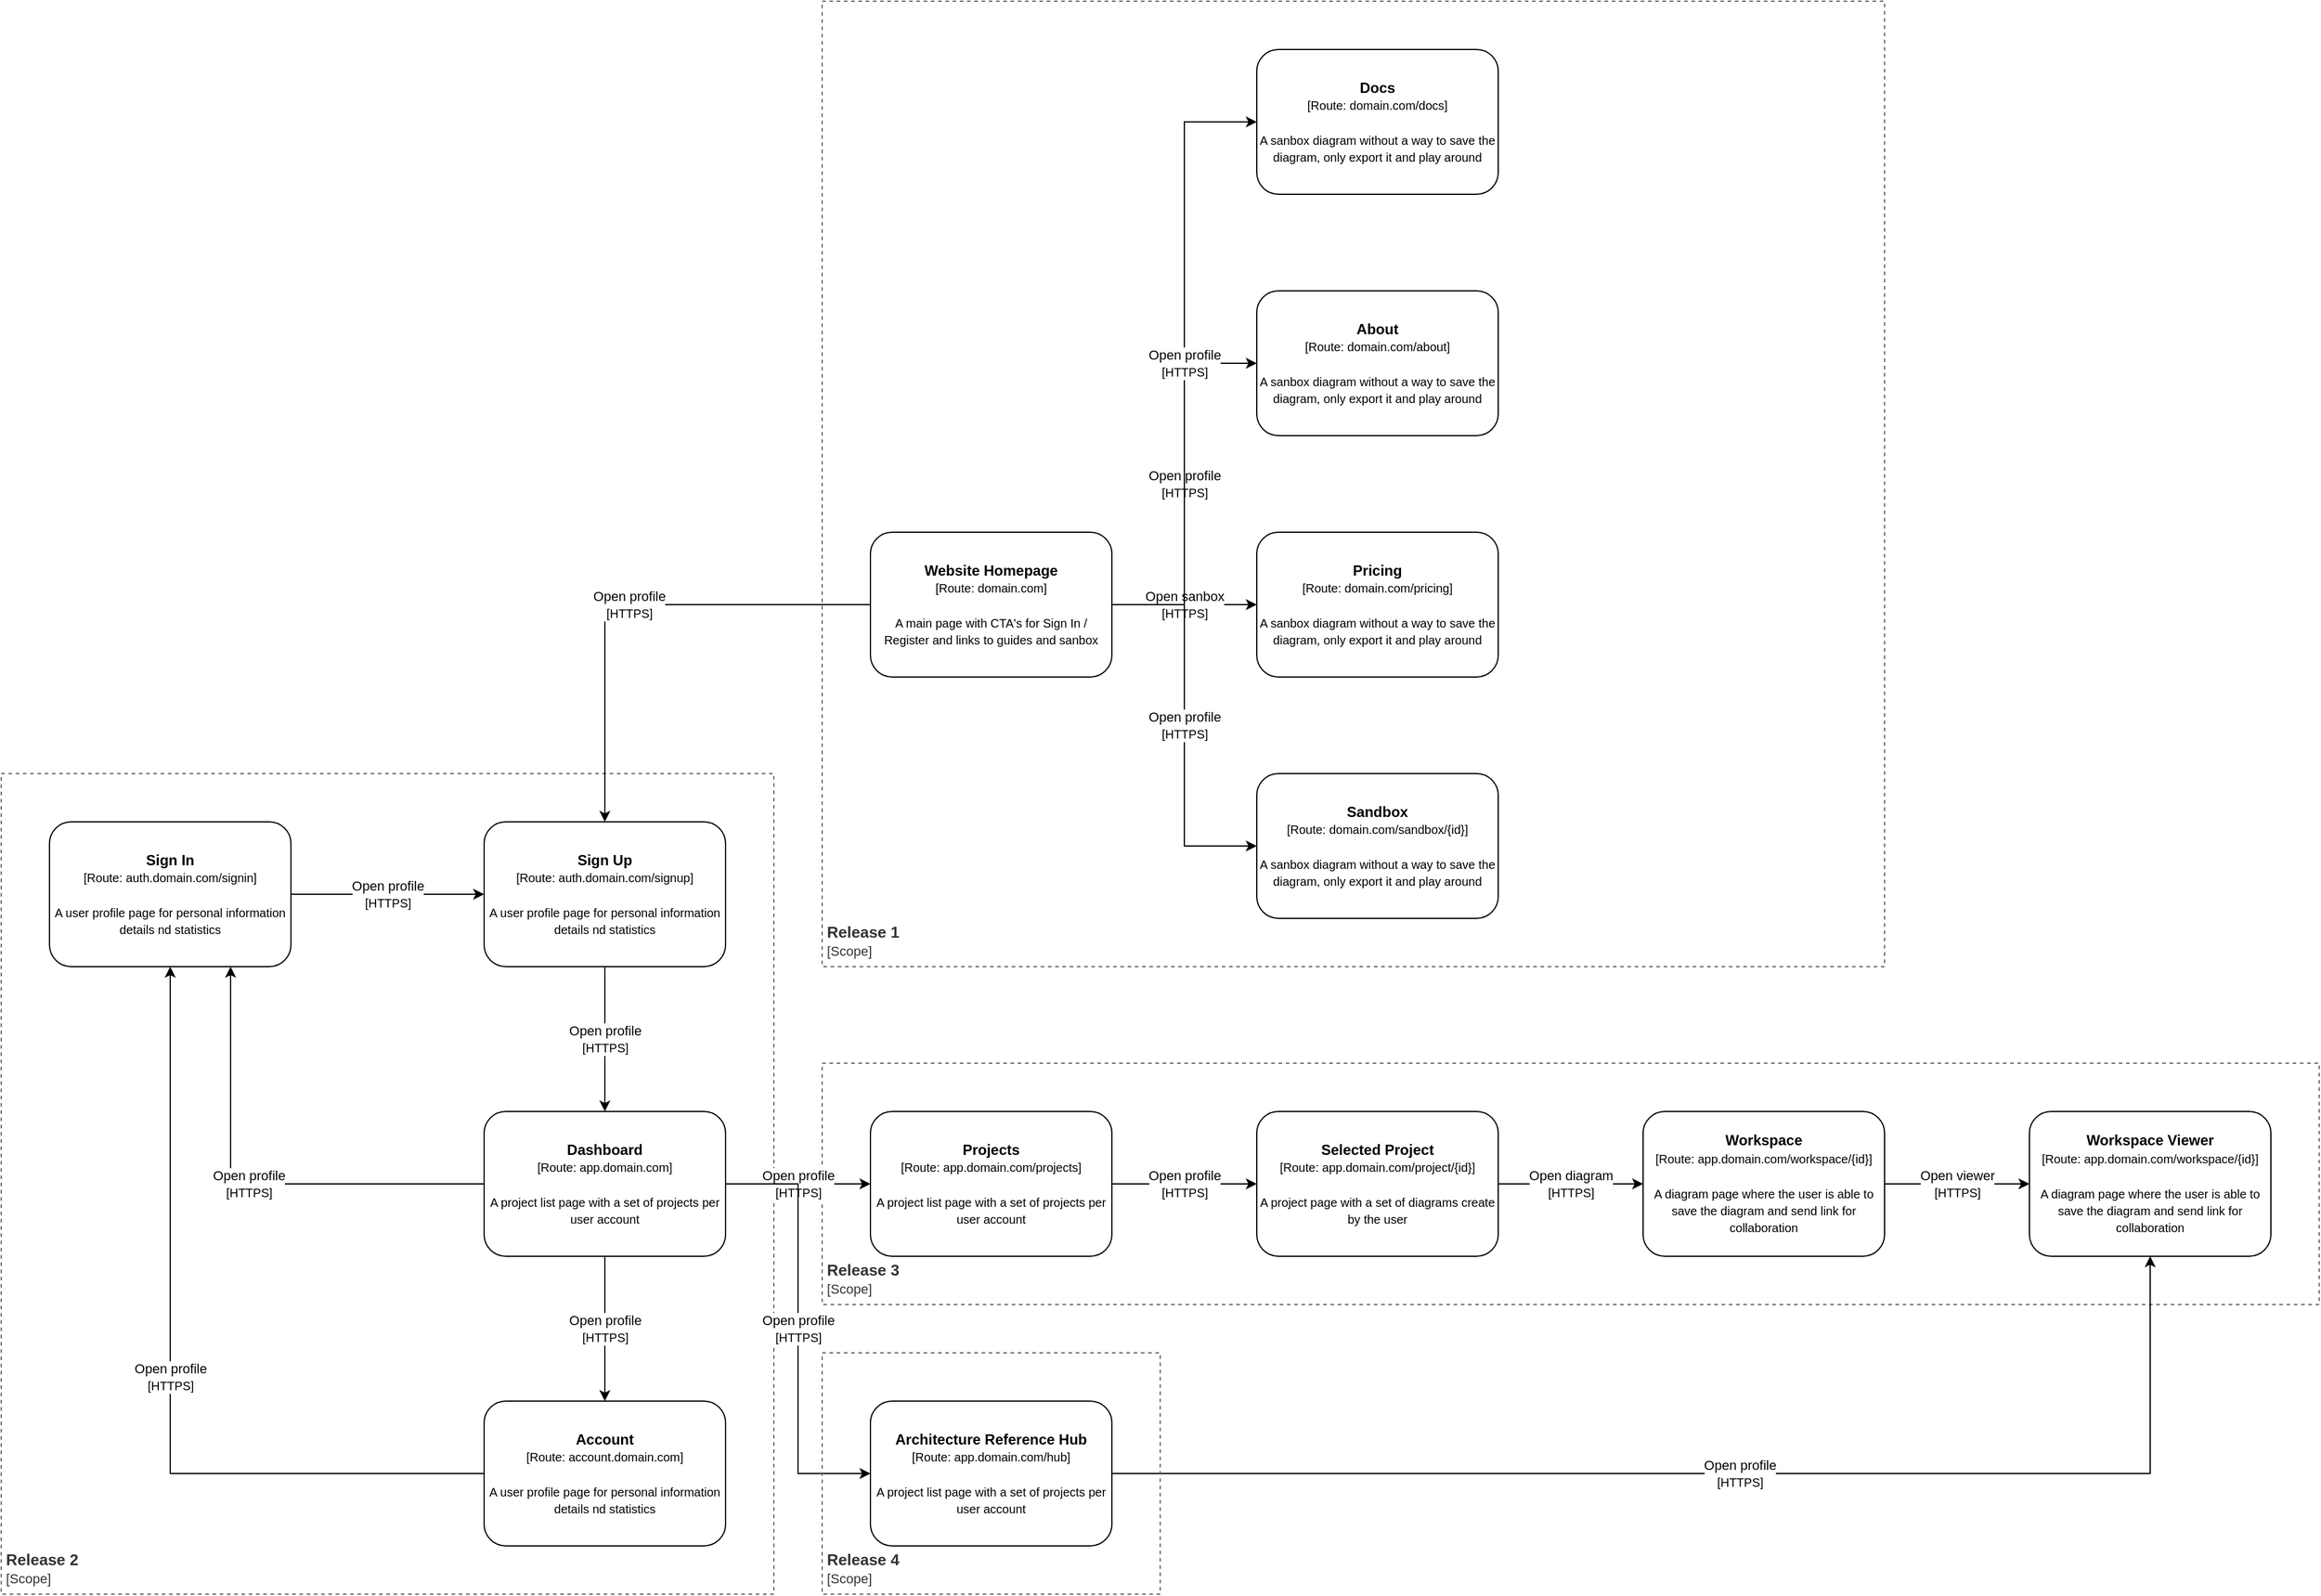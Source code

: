 <mxfile compressed="false" version="22.0.3" type="device" pages="3">
  <diagram id="6RAhigDAn0kupcP6AIIJ" name="sitemap">
    <mxGraphModel dx="2635" dy="1367" grid="1" gridSize="10" guides="1" tooltips="1" connect="1" arrows="1" fold="1" page="0" pageScale="1" pageWidth="850" pageHeight="1100" math="0" shadow="0">
      <root>
        <mxCell id="0" />
        <mxCell id="1" parent="0" />
        <mxCell id="mQDdmRGSbBpISK8NYDqX-1" value="&lt;b&gt;&lt;font style=&quot;font-size: 13px&quot;&gt;Release 2&lt;/font&gt;&lt;/b&gt;&lt;br style=&quot;font-size: 12px&quot;&gt;&lt;font style=&quot;font-size: 11px&quot;&gt;[Scope]&lt;/font&gt;" style="rounded=0;whiteSpace=wrap;html=1;dashed=1;verticalAlign=bottom;align=left;fontSize=12;fontColor=#333333;spacingBottom=4;spacingLeft=2;fillColor=none;strokeColor=#666666;" parent="1" vertex="1">
          <mxGeometry x="-1000" y="560" width="640" height="680" as="geometry" />
        </mxCell>
        <mxCell id="TL-VcJ01x00mZeEzHa4U-14" value="&lt;b&gt;&lt;font style=&quot;font-size: 13px&quot;&gt;Release 1&lt;/font&gt;&lt;/b&gt;&lt;br style=&quot;font-size: 12px&quot;&gt;&lt;font style=&quot;font-size: 11px&quot;&gt;[Scope]&lt;/font&gt;" style="rounded=0;whiteSpace=wrap;html=1;dashed=1;verticalAlign=bottom;align=left;fontSize=12;fontColor=#333333;spacingBottom=4;spacingLeft=2;fillColor=none;strokeColor=#666666;" parent="1" vertex="1">
          <mxGeometry x="-320" y="-80" width="880" height="800" as="geometry" />
        </mxCell>
        <mxCell id="TL-VcJ01x00mZeEzHa4U-22" value="&lt;b&gt;&lt;font style=&quot;font-size: 13px&quot;&gt;Release 3&lt;/font&gt;&lt;/b&gt;&lt;br style=&quot;font-size: 12px&quot;&gt;&lt;font style=&quot;font-size: 11px&quot;&gt;[Scope]&lt;/font&gt;" style="rounded=0;whiteSpace=wrap;html=1;dashed=1;verticalAlign=bottom;align=left;fontSize=12;fontColor=#333333;spacingBottom=4;spacingLeft=2;fillColor=none;strokeColor=#666666;" parent="1" vertex="1">
          <mxGeometry x="-320" y="800" width="1240" height="200" as="geometry" />
        </mxCell>
        <mxCell id="TL-VcJ01x00mZeEzHa4U-1" value="&lt;b&gt;Website Homepage&lt;/b&gt;&lt;br&gt;&lt;font style=&quot;font-size: 10px&quot;&gt;[Route: domain.com]&lt;br&gt;&lt;br&gt;A main page with CTA&#39;s for Sign In / Register and links to guides and sanbox&lt;/font&gt;" style="rounded=1;whiteSpace=wrap;html=1;align=center;strokeColor=default;fillColor=default;comic=0;resizable=0;" parent="1" vertex="1">
          <mxGeometry x="-280" y="360" width="200" height="120" as="geometry" />
        </mxCell>
        <mxCell id="TL-VcJ01x00mZeEzHa4U-3" value="&lt;b&gt;Pricing&lt;/b&gt;&lt;br&gt;&lt;font style=&quot;font-size: 10px&quot;&gt;[Route: domain.com/pricing]&lt;br&gt;&lt;br&gt;A sanbox diagram without a way to save the diagram, only export it and play around&lt;/font&gt;" style="rounded=1;whiteSpace=wrap;html=1;align=center;strokeColor=default;fillColor=default;comic=0;resizable=0;" parent="1" vertex="1">
          <mxGeometry x="40" y="360" width="200" height="120" as="geometry" />
        </mxCell>
        <mxCell id="TL-VcJ01x00mZeEzHa4U-4" value="Open sanbox&lt;br&gt;&lt;font style=&quot;font-size: 10px&quot;&gt;[HTTPS]&lt;/font&gt;" style="endArrow=classic;html=1;edgeStyle=orthogonalEdgeStyle;rounded=0;flowAnimation=0;" parent="1" source="TL-VcJ01x00mZeEzHa4U-1" target="TL-VcJ01x00mZeEzHa4U-3" edge="1">
          <mxGeometry width="50" height="50" relative="1" as="geometry">
            <mxPoint x="-70" y="710" as="sourcePoint" />
            <mxPoint x="10" y="630" as="targetPoint" />
          </mxGeometry>
        </mxCell>
        <mxCell id="TL-VcJ01x00mZeEzHa4U-5" value="&lt;b&gt;Workspace&lt;/b&gt;&lt;br&gt;&lt;font style=&quot;font-size: 10px&quot;&gt;[Route: app.domain.com/workspace/{id}]&lt;br&gt;&lt;br&gt;A diagram page where the user is able to save the diagram and send link for collaboration&lt;/font&gt;" style="rounded=1;whiteSpace=wrap;html=1;align=center;strokeColor=default;fillColor=default;comic=0;resizable=0;" parent="1" vertex="1">
          <mxGeometry x="360" y="840" width="200" height="120" as="geometry" />
        </mxCell>
        <mxCell id="TL-VcJ01x00mZeEzHa4U-7" value="&lt;b&gt;Sign Up&lt;/b&gt;&lt;br&gt;&lt;font style=&quot;font-size: 10px&quot;&gt;[Route: auth.domain.com/signup]&lt;br&gt;&lt;br&gt;A user profile page for personal information details nd statistics&lt;/font&gt;" style="rounded=1;whiteSpace=wrap;html=1;align=center;strokeColor=default;fillColor=default;comic=0;resizable=0;" parent="1" vertex="1">
          <mxGeometry x="-600" y="600" width="200" height="120" as="geometry" />
        </mxCell>
        <mxCell id="TL-VcJ01x00mZeEzHa4U-12" value="&lt;b&gt;Selected Project&lt;/b&gt;&lt;br&gt;&lt;font style=&quot;font-size: 10px&quot;&gt;[Route: app.domain.com/project/{id}]&lt;br&gt;&lt;br&gt;A project page with a set of diagrams create by the user&lt;/font&gt;" style="rounded=1;whiteSpace=wrap;html=1;align=center;strokeColor=default;fillColor=default;comic=0;resizable=0;" parent="1" vertex="1">
          <mxGeometry x="40" y="840" width="200" height="120" as="geometry" />
        </mxCell>
        <mxCell id="TL-VcJ01x00mZeEzHa4U-13" value="&lt;b&gt;Projects&lt;/b&gt;&lt;br&gt;&lt;font style=&quot;font-size: 10px&quot;&gt;[Route: app.domain.com/projects]&lt;br&gt;&lt;br&gt;A project list page with a set of projects per user account&lt;/font&gt;" style="rounded=1;whiteSpace=wrap;html=1;align=center;strokeColor=default;fillColor=default;comic=0;resizable=0;" parent="1" vertex="1">
          <mxGeometry x="-280" y="840" width="200" height="120" as="geometry" />
        </mxCell>
        <mxCell id="TL-VcJ01x00mZeEzHa4U-15" value="Open profile&lt;br&gt;&lt;font style=&quot;font-size: 10px&quot;&gt;[HTTPS]&lt;/font&gt;" style="endArrow=classic;html=1;edgeStyle=orthogonalEdgeStyle;rounded=0;flowAnimation=0;" parent="1" source="TL-VcJ01x00mZeEzHa4U-1" target="TL-VcJ01x00mZeEzHa4U-7" edge="1">
          <mxGeometry width="50" height="50" relative="1" as="geometry">
            <mxPoint x="430" y="310" as="sourcePoint" />
            <mxPoint x="435" y="430" as="targetPoint" />
          </mxGeometry>
        </mxCell>
        <mxCell id="TL-VcJ01x00mZeEzHa4U-16" value="Open diagram&lt;br&gt;&lt;font style=&quot;font-size: 10px&quot;&gt;[HTTPS]&lt;/font&gt;" style="endArrow=classic;html=1;edgeStyle=orthogonalEdgeStyle;rounded=0;flowAnimation=0;" parent="1" source="TL-VcJ01x00mZeEzHa4U-12" target="TL-VcJ01x00mZeEzHa4U-5" edge="1">
          <mxGeometry width="50" height="50" relative="1" as="geometry">
            <mxPoint x="530" y="100" as="sourcePoint" />
            <mxPoint x="690" y="100" as="targetPoint" />
          </mxGeometry>
        </mxCell>
        <mxCell id="TL-VcJ01x00mZeEzHa4U-18" value="Open profile&lt;br&gt;&lt;font style=&quot;font-size: 10px&quot;&gt;[HTTPS]&lt;/font&gt;" style="endArrow=classic;html=1;edgeStyle=orthogonalEdgeStyle;rounded=0;flowAnimation=0;" parent="1" source="TL-VcJ01x00mZeEzHa4U-7" target="7uxNCrYDZUdD2VjblNM6-6" edge="1">
          <mxGeometry width="50" height="50" relative="1" as="geometry">
            <mxPoint x="450" y="310" as="sourcePoint" />
            <mxPoint x="450" y="450" as="targetPoint" />
          </mxGeometry>
        </mxCell>
        <mxCell id="TL-VcJ01x00mZeEzHa4U-19" value="Open profile&lt;br&gt;&lt;font style=&quot;font-size: 10px&quot;&gt;[HTTPS]&lt;/font&gt;" style="endArrow=classic;html=1;edgeStyle=orthogonalEdgeStyle;rounded=0;flowAnimation=0;entryX=0;entryY=0.5;entryDx=0;entryDy=0;" parent="1" source="TL-VcJ01x00mZeEzHa4U-1" target="7uxNCrYDZUdD2VjblNM6-17" edge="1">
          <mxGeometry width="50" height="50" relative="1" as="geometry">
            <mxPoint x="450" y="510" as="sourcePoint" />
            <mxPoint x="120" y="180" as="targetPoint" />
          </mxGeometry>
        </mxCell>
        <mxCell id="TL-VcJ01x00mZeEzHa4U-20" value="Open profile&lt;br&gt;&lt;font style=&quot;font-size: 10px&quot;&gt;[HTTPS]&lt;/font&gt;" style="endArrow=classic;html=1;edgeStyle=orthogonalEdgeStyle;rounded=0;flowAnimation=0;" parent="1" source="TL-VcJ01x00mZeEzHa4U-13" target="TL-VcJ01x00mZeEzHa4U-12" edge="1">
          <mxGeometry width="50" height="50" relative="1" as="geometry">
            <mxPoint x="290" y="350" as="sourcePoint" />
            <mxPoint x="130" y="450" as="targetPoint" />
          </mxGeometry>
        </mxCell>
        <mxCell id="7uxNCrYDZUdD2VjblNM6-4" value="&lt;b&gt;Workspace Viewer&lt;/b&gt;&lt;br&gt;&lt;font style=&quot;font-size: 10px&quot;&gt;[Route: app.domain.com/workspace/{id}]&lt;br&gt;&lt;br&gt;A diagram page where the user is able to save the diagram and send link for collaboration&lt;/font&gt;" style="rounded=1;whiteSpace=wrap;html=1;align=center;strokeColor=default;fillColor=default;comic=0;resizable=0;" parent="1" vertex="1">
          <mxGeometry x="680" y="840" width="200" height="120" as="geometry" />
        </mxCell>
        <mxCell id="7uxNCrYDZUdD2VjblNM6-5" value="Open viewer&lt;br&gt;&lt;font style=&quot;font-size: 10px&quot;&gt;[HTTPS]&lt;/font&gt;" style="endArrow=classic;html=1;edgeStyle=orthogonalEdgeStyle;rounded=0;flowAnimation=0;" parent="1" source="TL-VcJ01x00mZeEzHa4U-5" target="7uxNCrYDZUdD2VjblNM6-4" edge="1">
          <mxGeometry width="50" height="50" relative="1" as="geometry">
            <mxPoint x="250.0" y="710.048" as="sourcePoint" />
            <mxPoint x="470.0" y="850" as="targetPoint" />
          </mxGeometry>
        </mxCell>
        <mxCell id="7uxNCrYDZUdD2VjblNM6-6" value="&lt;b&gt;Dashboard&lt;/b&gt;&lt;br&gt;&lt;font style=&quot;font-size: 10px&quot;&gt;[Route: app.domain.com]&lt;br&gt;&lt;br&gt;A project list page with a set of projects per user account&lt;/font&gt;" style="rounded=1;whiteSpace=wrap;html=1;align=center;strokeColor=default;fillColor=default;comic=0;resizable=0;" parent="1" vertex="1">
          <mxGeometry x="-600" y="840" width="200" height="120" as="geometry" />
        </mxCell>
        <mxCell id="7uxNCrYDZUdD2VjblNM6-7" value="Open profile&lt;br&gt;&lt;font style=&quot;font-size: 10px&quot;&gt;[HTTPS]&lt;/font&gt;" style="endArrow=classic;html=1;edgeStyle=orthogonalEdgeStyle;rounded=0;flowAnimation=0;" parent="1" source="7uxNCrYDZUdD2VjblNM6-6" target="TL-VcJ01x00mZeEzHa4U-13" edge="1">
          <mxGeometry width="50" height="50" relative="1" as="geometry">
            <mxPoint x="-70" y="910" as="sourcePoint" />
            <mxPoint x="50" y="910" as="targetPoint" />
          </mxGeometry>
        </mxCell>
        <mxCell id="7uxNCrYDZUdD2VjblNM6-8" value="&lt;b&gt;Sign In&lt;/b&gt;&lt;br&gt;&lt;font style=&quot;font-size: 10px&quot;&gt;[Route: auth.domain.com/signin]&lt;br&gt;&lt;br&gt;A user profile page for personal information details nd statistics&lt;/font&gt;" style="rounded=1;whiteSpace=wrap;html=1;align=center;strokeColor=default;fillColor=default;comic=0;resizable=0;" parent="1" vertex="1">
          <mxGeometry x="-960" y="600" width="200" height="120" as="geometry" />
        </mxCell>
        <mxCell id="7uxNCrYDZUdD2VjblNM6-9" value="Open profile&lt;br&gt;&lt;font style=&quot;font-size: 10px&quot;&gt;[HTTPS]&lt;/font&gt;" style="endArrow=classic;html=1;edgeStyle=orthogonalEdgeStyle;rounded=0;flowAnimation=0;" parent="1" source="7uxNCrYDZUdD2VjblNM6-8" target="TL-VcJ01x00mZeEzHa4U-7" edge="1">
          <mxGeometry width="50" height="50" relative="1" as="geometry">
            <mxPoint x="-490" y="730" as="sourcePoint" />
            <mxPoint x="-490" y="850" as="targetPoint" />
          </mxGeometry>
        </mxCell>
        <mxCell id="7uxNCrYDZUdD2VjblNM6-10" value="&lt;b&gt;Account&lt;/b&gt;&lt;br&gt;&lt;font style=&quot;font-size: 10px&quot;&gt;[Route: account.domain.com]&lt;br&gt;&lt;br&gt;A user profile page for personal information details nd statistics&lt;/font&gt;" style="rounded=1;whiteSpace=wrap;html=1;align=center;strokeColor=default;fillColor=default;comic=0;resizable=0;" parent="1" vertex="1">
          <mxGeometry x="-600" y="1080" width="200" height="120" as="geometry" />
        </mxCell>
        <mxCell id="7uxNCrYDZUdD2VjblNM6-11" value="Open profile&lt;br&gt;&lt;font style=&quot;font-size: 10px&quot;&gt;[HTTPS]&lt;/font&gt;" style="endArrow=classic;html=1;edgeStyle=orthogonalEdgeStyle;rounded=0;flowAnimation=0;" parent="1" source="7uxNCrYDZUdD2VjblNM6-6" target="7uxNCrYDZUdD2VjblNM6-10" edge="1">
          <mxGeometry width="50" height="50" relative="1" as="geometry">
            <mxPoint x="-490" y="730" as="sourcePoint" />
            <mxPoint x="-490" y="850" as="targetPoint" />
          </mxGeometry>
        </mxCell>
        <mxCell id="7uxNCrYDZUdD2VjblNM6-12" value="Open profile&lt;br&gt;&lt;font style=&quot;font-size: 10px&quot;&gt;[HTTPS]&lt;/font&gt;" style="endArrow=classic;html=1;edgeStyle=orthogonalEdgeStyle;rounded=0;flowAnimation=0;" parent="1" source="7uxNCrYDZUdD2VjblNM6-10" target="7uxNCrYDZUdD2VjblNM6-8" edge="1">
          <mxGeometry width="50" height="50" relative="1" as="geometry">
            <mxPoint x="-480" y="740" as="sourcePoint" />
            <mxPoint x="-480" y="860" as="targetPoint" />
          </mxGeometry>
        </mxCell>
        <mxCell id="7uxNCrYDZUdD2VjblNM6-13" value="Open profile&lt;br&gt;&lt;font style=&quot;font-size: 10px&quot;&gt;[HTTPS]&lt;/font&gt;" style="endArrow=classic;html=1;edgeStyle=orthogonalEdgeStyle;rounded=0;flowAnimation=0;entryX=0.75;entryY=1;entryDx=0;entryDy=0;" parent="1" source="7uxNCrYDZUdD2VjblNM6-6" target="7uxNCrYDZUdD2VjblNM6-8" edge="1">
          <mxGeometry width="50" height="50" relative="1" as="geometry">
            <mxPoint x="-470" y="750" as="sourcePoint" />
            <mxPoint x="-470" y="870" as="targetPoint" />
          </mxGeometry>
        </mxCell>
        <mxCell id="7uxNCrYDZUdD2VjblNM6-14" value="&lt;b&gt;Architecture Reference Hub&lt;/b&gt;&lt;br&gt;&lt;font style=&quot;font-size: 10px&quot;&gt;[Route: app.domain.com/hub]&lt;br&gt;&lt;br&gt;A project list page with a set of projects per user account&lt;/font&gt;" style="rounded=1;whiteSpace=wrap;html=1;align=center;strokeColor=default;fillColor=default;comic=0;resizable=0;" parent="1" vertex="1">
          <mxGeometry x="-280" y="1080" width="200" height="120" as="geometry" />
        </mxCell>
        <mxCell id="7uxNCrYDZUdD2VjblNM6-15" value="Open profile&lt;br&gt;&lt;font style=&quot;font-size: 10px&quot;&gt;[HTTPS]&lt;/font&gt;" style="endArrow=classic;html=1;edgeStyle=orthogonalEdgeStyle;rounded=0;flowAnimation=0;entryX=0;entryY=0.5;entryDx=0;entryDy=0;" parent="1" source="7uxNCrYDZUdD2VjblNM6-6" target="7uxNCrYDZUdD2VjblNM6-14" edge="1">
          <mxGeometry width="50" height="50" relative="1" as="geometry">
            <mxPoint x="-390" y="910" as="sourcePoint" />
            <mxPoint x="-270" y="910" as="targetPoint" />
          </mxGeometry>
        </mxCell>
        <mxCell id="7uxNCrYDZUdD2VjblNM6-16" value="Open profile&lt;br&gt;&lt;font style=&quot;font-size: 10px&quot;&gt;[HTTPS]&lt;/font&gt;" style="endArrow=classic;html=1;edgeStyle=orthogonalEdgeStyle;rounded=0;flowAnimation=0;" parent="1" source="7uxNCrYDZUdD2VjblNM6-14" target="7uxNCrYDZUdD2VjblNM6-4" edge="1">
          <mxGeometry width="50" height="50" relative="1" as="geometry">
            <mxPoint x="-390" y="910" as="sourcePoint" />
            <mxPoint x="-270" y="1150" as="targetPoint" />
          </mxGeometry>
        </mxCell>
        <mxCell id="7uxNCrYDZUdD2VjblNM6-17" value="&lt;b&gt;About&lt;/b&gt;&lt;br&gt;&lt;font style=&quot;font-size: 10px&quot;&gt;[Route: domain.com/about]&lt;br&gt;&lt;br&gt;A sanbox diagram without a way to save the diagram, only export it and play around&lt;/font&gt;" style="rounded=1;whiteSpace=wrap;html=1;align=center;strokeColor=default;fillColor=default;comic=0;resizable=0;" parent="1" vertex="1">
          <mxGeometry x="40" y="160" width="200" height="120" as="geometry" />
        </mxCell>
        <mxCell id="7uxNCrYDZUdD2VjblNM6-18" value="&lt;b&gt;Docs&lt;/b&gt;&lt;br&gt;&lt;font style=&quot;font-size: 10px&quot;&gt;[Route: domain.com/docs]&lt;br&gt;&lt;br&gt;A sanbox diagram without a way to save the diagram, only export it and play around&lt;/font&gt;" style="rounded=1;whiteSpace=wrap;html=1;align=center;strokeColor=default;fillColor=default;comic=0;resizable=0;" parent="1" vertex="1">
          <mxGeometry x="40" y="-40" width="200" height="120" as="geometry" />
        </mxCell>
        <mxCell id="7uxNCrYDZUdD2VjblNM6-19" value="&lt;b&gt;Sandbox&lt;/b&gt;&lt;br&gt;&lt;font style=&quot;font-size: 10px&quot;&gt;[Route: domain.com/sandbox/{id}]&lt;br&gt;&lt;br&gt;A sanbox diagram without a way to save the diagram, only export it and play around&lt;/font&gt;" style="rounded=1;whiteSpace=wrap;html=1;align=center;strokeColor=default;fillColor=default;comic=0;resizable=0;" parent="1" vertex="1">
          <mxGeometry x="40" y="560" width="200" height="120" as="geometry" />
        </mxCell>
        <mxCell id="7uxNCrYDZUdD2VjblNM6-20" value="Open profile&lt;br&gt;&lt;font style=&quot;font-size: 10px&quot;&gt;[HTTPS]&lt;/font&gt;" style="endArrow=classic;html=1;edgeStyle=orthogonalEdgeStyle;rounded=0;flowAnimation=0;entryX=0;entryY=0.5;entryDx=0;entryDy=0;" parent="1" source="TL-VcJ01x00mZeEzHa4U-1" target="7uxNCrYDZUdD2VjblNM6-18" edge="1">
          <mxGeometry width="50" height="50" relative="1" as="geometry">
            <mxPoint x="-70" y="430" as="sourcePoint" />
            <mxPoint x="50" y="230" as="targetPoint" />
          </mxGeometry>
        </mxCell>
        <mxCell id="7uxNCrYDZUdD2VjblNM6-21" value="Open profile&lt;br&gt;&lt;font style=&quot;font-size: 10px&quot;&gt;[HTTPS]&lt;/font&gt;" style="endArrow=classic;html=1;edgeStyle=orthogonalEdgeStyle;rounded=0;flowAnimation=0;entryX=0;entryY=0.5;entryDx=0;entryDy=0;" parent="1" source="TL-VcJ01x00mZeEzHa4U-1" target="7uxNCrYDZUdD2VjblNM6-19" edge="1">
          <mxGeometry width="50" height="50" relative="1" as="geometry">
            <mxPoint x="-60" y="440" as="sourcePoint" />
            <mxPoint x="60" y="240" as="targetPoint" />
          </mxGeometry>
        </mxCell>
        <mxCell id="mQDdmRGSbBpISK8NYDqX-2" value="&lt;b&gt;&lt;font style=&quot;font-size: 13px&quot;&gt;Release 4&lt;/font&gt;&lt;/b&gt;&lt;br style=&quot;font-size: 12px&quot;&gt;&lt;font style=&quot;font-size: 11px&quot;&gt;[Scope]&lt;/font&gt;" style="rounded=0;whiteSpace=wrap;html=1;dashed=1;verticalAlign=bottom;align=left;fontSize=12;fontColor=#333333;spacingBottom=4;spacingLeft=2;fillColor=none;strokeColor=#666666;" parent="1" vertex="1">
          <mxGeometry x="-320" y="1040" width="280" height="200" as="geometry" />
        </mxCell>
      </root>
    </mxGraphModel>
  </diagram>
  <diagram id="XmD4faeCfQcM_O9Xm-ri" name="elements hierarchy">
    <mxGraphModel dx="1620" dy="822" grid="1" gridSize="10" guides="1" tooltips="1" connect="1" arrows="1" fold="1" page="0" pageScale="1" pageWidth="850" pageHeight="1100" math="0" shadow="0">
      <root>
        <mxCell id="0" />
        <mxCell id="1" parent="0" />
        <mxCell id="aP2-uBjf9HNHBHyjKAv6-2" value="Model" style="rounded=0;whiteSpace=wrap;html=1;dashed=1;fillColor=none;verticalAlign=top;align=right;" vertex="1" parent="1">
          <mxGeometry x="-80" y="40" width="840" height="140" as="geometry" />
        </mxCell>
        <mxCell id="aP2-uBjf9HNHBHyjKAv6-1" value="Views" style="rounded=0;whiteSpace=wrap;html=1;dashed=1;fillColor=none;verticalAlign=top;align=left;" vertex="1" parent="1">
          <mxGeometry x="-40" width="240" height="440" as="geometry" />
        </mxCell>
        <mxCell id="XlCleeBCFYCbDwRgsCDi-1" value="required" style="edgeStyle=orthogonalEdgeStyle;rounded=0;orthogonalLoop=1;jettySize=auto;html=1;fontSize=10;entryX=0;entryY=0.5;entryDx=0;entryDy=0;" parent="1" source="XlCleeBCFYCbDwRgsCDi-5" target="XlCleeBCFYCbDwRgsCDi-7" edge="1">
          <mxGeometry relative="1" as="geometry" />
        </mxCell>
        <mxCell id="XlCleeBCFYCbDwRgsCDi-2" value="optional" style="edgeStyle=orthogonalEdgeStyle;rounded=0;orthogonalLoop=1;jettySize=auto;html=1;fontSize=10;entryX=0;entryY=0.5;entryDx=0;entryDy=0;" parent="1" source="XlCleeBCFYCbDwRgsCDi-5" target="XlCleeBCFYCbDwRgsCDi-11" edge="1">
          <mxGeometry relative="1" as="geometry" />
        </mxCell>
        <mxCell id="XlCleeBCFYCbDwRgsCDi-4" value="optional" style="edgeStyle=orthogonalEdgeStyle;rounded=0;orthogonalLoop=1;jettySize=auto;html=1;fontSize=10;entryX=0;entryY=0.5;entryDx=0;entryDy=0;" parent="1" source="XlCleeBCFYCbDwRgsCDi-5" target="XlCleeBCFYCbDwRgsCDi-14" edge="1">
          <mxGeometry relative="1" as="geometry" />
        </mxCell>
        <mxCell id="XlCleeBCFYCbDwRgsCDi-5" value="Workspace" style="rounded=1;whiteSpace=wrap;html=1;" parent="1" vertex="1">
          <mxGeometry x="-360" y="80" width="160" height="60" as="geometry" />
        </mxCell>
        <mxCell id="XlCleeBCFYCbDwRgsCDi-6" value="required" style="edgeStyle=orthogonalEdgeStyle;rounded=0;orthogonalLoop=1;jettySize=auto;html=1;fontSize=10;" parent="1" source="XlCleeBCFYCbDwRgsCDi-7" target="XlCleeBCFYCbDwRgsCDi-9" edge="1">
          <mxGeometry relative="1" as="geometry" />
        </mxCell>
        <mxCell id="XlCleeBCFYCbDwRgsCDi-7" value="Software Systems" style="rounded=1;whiteSpace=wrap;html=1;" parent="1" vertex="1">
          <mxGeometry y="80" width="160" height="60" as="geometry" />
        </mxCell>
        <mxCell id="XlCleeBCFYCbDwRgsCDi-8" value="required" style="edgeStyle=orthogonalEdgeStyle;rounded=0;orthogonalLoop=1;jettySize=auto;html=1;fontSize=10;" parent="1" source="XlCleeBCFYCbDwRgsCDi-9" target="XlCleeBCFYCbDwRgsCDi-10" edge="1">
          <mxGeometry relative="1" as="geometry" />
        </mxCell>
        <mxCell id="XlCleeBCFYCbDwRgsCDi-9" value="Containers" style="rounded=1;whiteSpace=wrap;html=1;" parent="1" vertex="1">
          <mxGeometry x="280" y="80" width="160" height="60" as="geometry" />
        </mxCell>
        <mxCell id="XlCleeBCFYCbDwRgsCDi-10" value="Components" style="rounded=1;whiteSpace=wrap;html=1;" parent="1" vertex="1">
          <mxGeometry x="560" y="80" width="160" height="60" as="geometry" />
        </mxCell>
        <mxCell id="XlCleeBCFYCbDwRgsCDi-11" value="Deployment Environments" style="rounded=1;whiteSpace=wrap;html=1;" parent="1" vertex="1">
          <mxGeometry y="200" width="160" height="60" as="geometry" />
        </mxCell>
        <mxCell id="XlCleeBCFYCbDwRgsCDi-14" value="Dynamic" style="rounded=1;whiteSpace=wrap;html=1;" parent="1" vertex="1">
          <mxGeometry y="320" width="160" height="60" as="geometry" />
        </mxCell>
      </root>
    </mxGraphModel>
  </diagram>
  <diagram id="XXgy7W9qj5o7YFIZoLOT" name="data model">
    <mxGraphModel dx="1220" dy="822" grid="1" gridSize="10" guides="1" tooltips="1" connect="1" arrows="1" fold="1" page="1" pageScale="1" pageWidth="850" pageHeight="1100" math="0" shadow="0">
      <root>
        <mxCell id="0" />
        <mxCell id="1" parent="0" />
        <mxCell id="YTfNl7EaYazvT5nN4495-1" value="Comment Thread" style="rounded=1;arcSize=10;whiteSpace=wrap;html=1;align=center;" vertex="1" parent="1">
          <mxGeometry x="440" y="480" width="120" height="40" as="geometry" />
        </mxCell>
        <mxCell id="YTfNl7EaYazvT5nN4495-2" value="Comment" style="rounded=1;arcSize=10;whiteSpace=wrap;html=1;align=center;" vertex="1" parent="1">
          <mxGeometry x="440" y="600" width="120" height="40" as="geometry" />
        </mxCell>
        <mxCell id="YTfNl7EaYazvT5nN4495-3" value="Workspace" style="rounded=1;arcSize=10;whiteSpace=wrap;html=1;align=center;" vertex="1" parent="1">
          <mxGeometry x="280" y="240" width="120" height="40" as="geometry" />
        </mxCell>
        <mxCell id="YTfNl7EaYazvT5nN4495-4" value="Account" style="rounded=1;arcSize=10;whiteSpace=wrap;html=1;align=center;" vertex="1" parent="1">
          <mxGeometry x="280" y="120" width="120" height="40" as="geometry" />
        </mxCell>
        <mxCell id="YTfNl7EaYazvT5nN4495-5" value="workspaces" style="endArrow=none;html=1;rounded=0;" edge="1" parent="1" source="YTfNl7EaYazvT5nN4495-4" target="YTfNl7EaYazvT5nN4495-3">
          <mxGeometry relative="1" as="geometry">
            <mxPoint x="210" y="380" as="sourcePoint" />
            <mxPoint x="370" y="380" as="targetPoint" />
          </mxGeometry>
        </mxCell>
        <mxCell id="YTfNl7EaYazvT5nN4495-6" value="1" style="resizable=0;html=1;whiteSpace=wrap;align=left;verticalAlign=bottom;" connectable="0" vertex="1" parent="YTfNl7EaYazvT5nN4495-5">
          <mxGeometry x="-1" relative="1" as="geometry" />
        </mxCell>
        <mxCell id="YTfNl7EaYazvT5nN4495-7" value="N" style="resizable=0;html=1;whiteSpace=wrap;align=right;verticalAlign=bottom;" connectable="0" vertex="1" parent="YTfNl7EaYazvT5nN4495-5">
          <mxGeometry x="1" relative="1" as="geometry" />
        </mxCell>
        <mxCell id="YTfNl7EaYazvT5nN4495-8" value="comment threads" style="endArrow=none;html=1;rounded=0;" edge="1" parent="1" source="YTfNl7EaYazvT5nN4495-18" target="YTfNl7EaYazvT5nN4495-1">
          <mxGeometry relative="1" as="geometry">
            <mxPoint x="340" y="420" as="sourcePoint" />
            <mxPoint x="500" y="420" as="targetPoint" />
          </mxGeometry>
        </mxCell>
        <mxCell id="YTfNl7EaYazvT5nN4495-9" value="1" style="resizable=0;html=1;whiteSpace=wrap;align=left;verticalAlign=bottom;" connectable="0" vertex="1" parent="YTfNl7EaYazvT5nN4495-8">
          <mxGeometry x="-1" relative="1" as="geometry" />
        </mxCell>
        <mxCell id="YTfNl7EaYazvT5nN4495-10" value="N" style="resizable=0;html=1;whiteSpace=wrap;align=right;verticalAlign=bottom;" connectable="0" vertex="1" parent="YTfNl7EaYazvT5nN4495-8">
          <mxGeometry x="1" relative="1" as="geometry" />
        </mxCell>
        <mxCell id="YTfNl7EaYazvT5nN4495-11" value="comments" style="endArrow=none;html=1;rounded=0;" edge="1" parent="1" source="YTfNl7EaYazvT5nN4495-1" target="YTfNl7EaYazvT5nN4495-2">
          <mxGeometry relative="1" as="geometry">
            <mxPoint x="180" y="540" as="sourcePoint" />
            <mxPoint x="340" y="540" as="targetPoint" />
          </mxGeometry>
        </mxCell>
        <mxCell id="YTfNl7EaYazvT5nN4495-12" value="1" style="resizable=0;html=1;whiteSpace=wrap;align=left;verticalAlign=bottom;" connectable="0" vertex="1" parent="YTfNl7EaYazvT5nN4495-11">
          <mxGeometry x="-1" relative="1" as="geometry" />
        </mxCell>
        <mxCell id="YTfNl7EaYazvT5nN4495-13" value="N" style="resizable=0;html=1;whiteSpace=wrap;align=right;verticalAlign=bottom;" connectable="0" vertex="1" parent="YTfNl7EaYazvT5nN4495-11">
          <mxGeometry x="1" relative="1" as="geometry" />
        </mxCell>
        <mxCell id="YTfNl7EaYazvT5nN4495-14" value="Comment&amp;nbsp; Thread Metadata" style="rounded=1;arcSize=10;whiteSpace=wrap;html=1;align=center;" vertex="1" parent="1">
          <mxGeometry x="280" y="600" width="120" height="40" as="geometry" />
        </mxCell>
        <mxCell id="YTfNl7EaYazvT5nN4495-15" value="metadata" style="endArrow=none;html=1;rounded=0;" edge="1" parent="1" source="YTfNl7EaYazvT5nN4495-1" target="YTfNl7EaYazvT5nN4495-14">
          <mxGeometry relative="1" as="geometry">
            <mxPoint x="370" y="590" as="sourcePoint" />
            <mxPoint x="530" y="590" as="targetPoint" />
          </mxGeometry>
        </mxCell>
        <mxCell id="YTfNl7EaYazvT5nN4495-16" value="1" style="resizable=0;html=1;whiteSpace=wrap;align=left;verticalAlign=bottom;" connectable="0" vertex="1" parent="YTfNl7EaYazvT5nN4495-15">
          <mxGeometry x="-1" relative="1" as="geometry" />
        </mxCell>
        <mxCell id="YTfNl7EaYazvT5nN4495-17" value="1" style="resizable=0;html=1;whiteSpace=wrap;align=right;verticalAlign=bottom;" connectable="0" vertex="1" parent="YTfNl7EaYazvT5nN4495-15">
          <mxGeometry x="1" relative="1" as="geometry" />
        </mxCell>
        <mxCell id="YTfNl7EaYazvT5nN4495-18" value="Workspace View" style="rounded=1;arcSize=10;whiteSpace=wrap;html=1;align=center;" vertex="1" parent="1">
          <mxGeometry x="280" y="360" width="120" height="40" as="geometry" />
        </mxCell>
        <mxCell id="YTfNl7EaYazvT5nN4495-19" value="Workspace View Metadata" style="rounded=1;arcSize=10;whiteSpace=wrap;html=1;align=center;" vertex="1" parent="1">
          <mxGeometry x="280" y="480" width="120" height="40" as="geometry" />
        </mxCell>
        <mxCell id="YTfNl7EaYazvT5nN4495-20" value="Workspace Theme" style="rounded=1;arcSize=10;whiteSpace=wrap;html=1;align=center;" vertex="1" parent="1">
          <mxGeometry x="120" y="360" width="120" height="40" as="geometry" />
        </mxCell>
        <mxCell id="YTfNl7EaYazvT5nN4495-21" value="theme" style="endArrow=none;html=1;rounded=0;" edge="1" parent="1" source="YTfNl7EaYazvT5nN4495-3" target="YTfNl7EaYazvT5nN4495-20">
          <mxGeometry relative="1" as="geometry">
            <mxPoint x="490" y="530" as="sourcePoint" />
            <mxPoint x="650" y="530" as="targetPoint" />
          </mxGeometry>
        </mxCell>
        <mxCell id="YTfNl7EaYazvT5nN4495-22" value="1" style="resizable=0;html=1;whiteSpace=wrap;align=left;verticalAlign=bottom;" connectable="0" vertex="1" parent="YTfNl7EaYazvT5nN4495-21">
          <mxGeometry x="-1" relative="1" as="geometry" />
        </mxCell>
        <mxCell id="YTfNl7EaYazvT5nN4495-23" value="N" style="resizable=0;html=1;whiteSpace=wrap;align=right;verticalAlign=bottom;" connectable="0" vertex="1" parent="YTfNl7EaYazvT5nN4495-21">
          <mxGeometry x="1" relative="1" as="geometry" />
        </mxCell>
        <mxCell id="YTfNl7EaYazvT5nN4495-24" value="metadata" style="endArrow=none;html=1;rounded=0;" edge="1" parent="1" source="YTfNl7EaYazvT5nN4495-18" target="YTfNl7EaYazvT5nN4495-19">
          <mxGeometry relative="1" as="geometry">
            <mxPoint x="500" y="540" as="sourcePoint" />
            <mxPoint x="660" y="540" as="targetPoint" />
          </mxGeometry>
        </mxCell>
        <mxCell id="YTfNl7EaYazvT5nN4495-25" value="1" style="resizable=0;html=1;whiteSpace=wrap;align=left;verticalAlign=bottom;" connectable="0" vertex="1" parent="YTfNl7EaYazvT5nN4495-24">
          <mxGeometry x="-1" relative="1" as="geometry" />
        </mxCell>
        <mxCell id="YTfNl7EaYazvT5nN4495-26" value="N" style="resizable=0;html=1;whiteSpace=wrap;align=right;verticalAlign=bottom;" connectable="0" vertex="1" parent="YTfNl7EaYazvT5nN4495-24">
          <mxGeometry x="1" relative="1" as="geometry" />
        </mxCell>
        <mxCell id="YTfNl7EaYazvT5nN4495-27" value="views" style="endArrow=none;html=1;rounded=0;" edge="1" parent="1" source="YTfNl7EaYazvT5nN4495-3" target="YTfNl7EaYazvT5nN4495-18">
          <mxGeometry relative="1" as="geometry">
            <mxPoint x="510" y="550" as="sourcePoint" />
            <mxPoint x="670" y="550" as="targetPoint" />
          </mxGeometry>
        </mxCell>
        <mxCell id="YTfNl7EaYazvT5nN4495-28" value="1" style="resizable=0;html=1;whiteSpace=wrap;align=left;verticalAlign=bottom;" connectable="0" vertex="1" parent="YTfNl7EaYazvT5nN4495-27">
          <mxGeometry x="-1" relative="1" as="geometry" />
        </mxCell>
        <mxCell id="YTfNl7EaYazvT5nN4495-29" value="N" style="resizable=0;html=1;whiteSpace=wrap;align=right;verticalAlign=bottom;" connectable="0" vertex="1" parent="YTfNl7EaYazvT5nN4495-27">
          <mxGeometry x="1" relative="1" as="geometry" />
        </mxCell>
        <mxCell id="YTfNl7EaYazvT5nN4495-30" value="User" style="rounded=1;arcSize=10;whiteSpace=wrap;html=1;align=center;" vertex="1" parent="1">
          <mxGeometry x="640" y="600" width="100" height="40" as="geometry" />
        </mxCell>
        <mxCell id="YTfNl7EaYazvT5nN4495-31" value="author" style="endArrow=none;html=1;rounded=0;" edge="1" parent="1" source="YTfNl7EaYazvT5nN4495-1" target="YTfNl7EaYazvT5nN4495-30">
          <mxGeometry relative="1" as="geometry">
            <mxPoint x="497" y="530" as="sourcePoint" />
            <mxPoint x="443" y="610" as="targetPoint" />
          </mxGeometry>
        </mxCell>
        <mxCell id="YTfNl7EaYazvT5nN4495-32" value="1" style="resizable=0;html=1;whiteSpace=wrap;align=left;verticalAlign=bottom;" connectable="0" vertex="1" parent="YTfNl7EaYazvT5nN4495-31">
          <mxGeometry x="-1" relative="1" as="geometry" />
        </mxCell>
        <mxCell id="YTfNl7EaYazvT5nN4495-33" value="1" style="resizable=0;html=1;whiteSpace=wrap;align=right;verticalAlign=bottom;" connectable="0" vertex="1" parent="YTfNl7EaYazvT5nN4495-31">
          <mxGeometry x="1" relative="1" as="geometry" />
        </mxCell>
        <mxCell id="YTfNl7EaYazvT5nN4495-34" value="commenter" style="endArrow=none;html=1;rounded=0;" edge="1" parent="1" source="YTfNl7EaYazvT5nN4495-30" target="YTfNl7EaYazvT5nN4495-2">
          <mxGeometry relative="1" as="geometry">
            <mxPoint x="570" y="510" as="sourcePoint" />
            <mxPoint x="690" y="510" as="targetPoint" />
          </mxGeometry>
        </mxCell>
        <mxCell id="YTfNl7EaYazvT5nN4495-35" value="1" style="resizable=0;html=1;whiteSpace=wrap;align=left;verticalAlign=bottom;" connectable="0" vertex="1" parent="YTfNl7EaYazvT5nN4495-34">
          <mxGeometry x="-1" relative="1" as="geometry" />
        </mxCell>
        <mxCell id="YTfNl7EaYazvT5nN4495-36" value="1" style="resizable=0;html=1;whiteSpace=wrap;align=right;verticalAlign=bottom;" connectable="0" vertex="1" parent="YTfNl7EaYazvT5nN4495-34">
          <mxGeometry x="1" relative="1" as="geometry" />
        </mxCell>
        <mxCell id="YTfNl7EaYazvT5nN4495-37" value="Workspace Code" style="rounded=1;arcSize=10;whiteSpace=wrap;html=1;align=center;" vertex="1" parent="1">
          <mxGeometry x="440" y="360" width="120" height="40" as="geometry" />
        </mxCell>
        <mxCell id="YTfNl7EaYazvT5nN4495-38" value="code" style="endArrow=none;html=1;rounded=0;" edge="1" parent="1" source="YTfNl7EaYazvT5nN4495-3" target="YTfNl7EaYazvT5nN4495-37">
          <mxGeometry relative="1" as="geometry">
            <mxPoint x="350" y="290" as="sourcePoint" />
            <mxPoint x="350" y="370" as="targetPoint" />
          </mxGeometry>
        </mxCell>
        <mxCell id="YTfNl7EaYazvT5nN4495-39" value="1" style="resizable=0;html=1;whiteSpace=wrap;align=left;verticalAlign=bottom;" connectable="0" vertex="1" parent="YTfNl7EaYazvT5nN4495-38">
          <mxGeometry x="-1" relative="1" as="geometry" />
        </mxCell>
        <mxCell id="YTfNl7EaYazvT5nN4495-40" value="N" style="resizable=0;html=1;whiteSpace=wrap;align=right;verticalAlign=bottom;" connectable="0" vertex="1" parent="YTfNl7EaYazvT5nN4495-38">
          <mxGeometry x="1" relative="1" as="geometry" />
        </mxCell>
      </root>
    </mxGraphModel>
  </diagram>
</mxfile>
